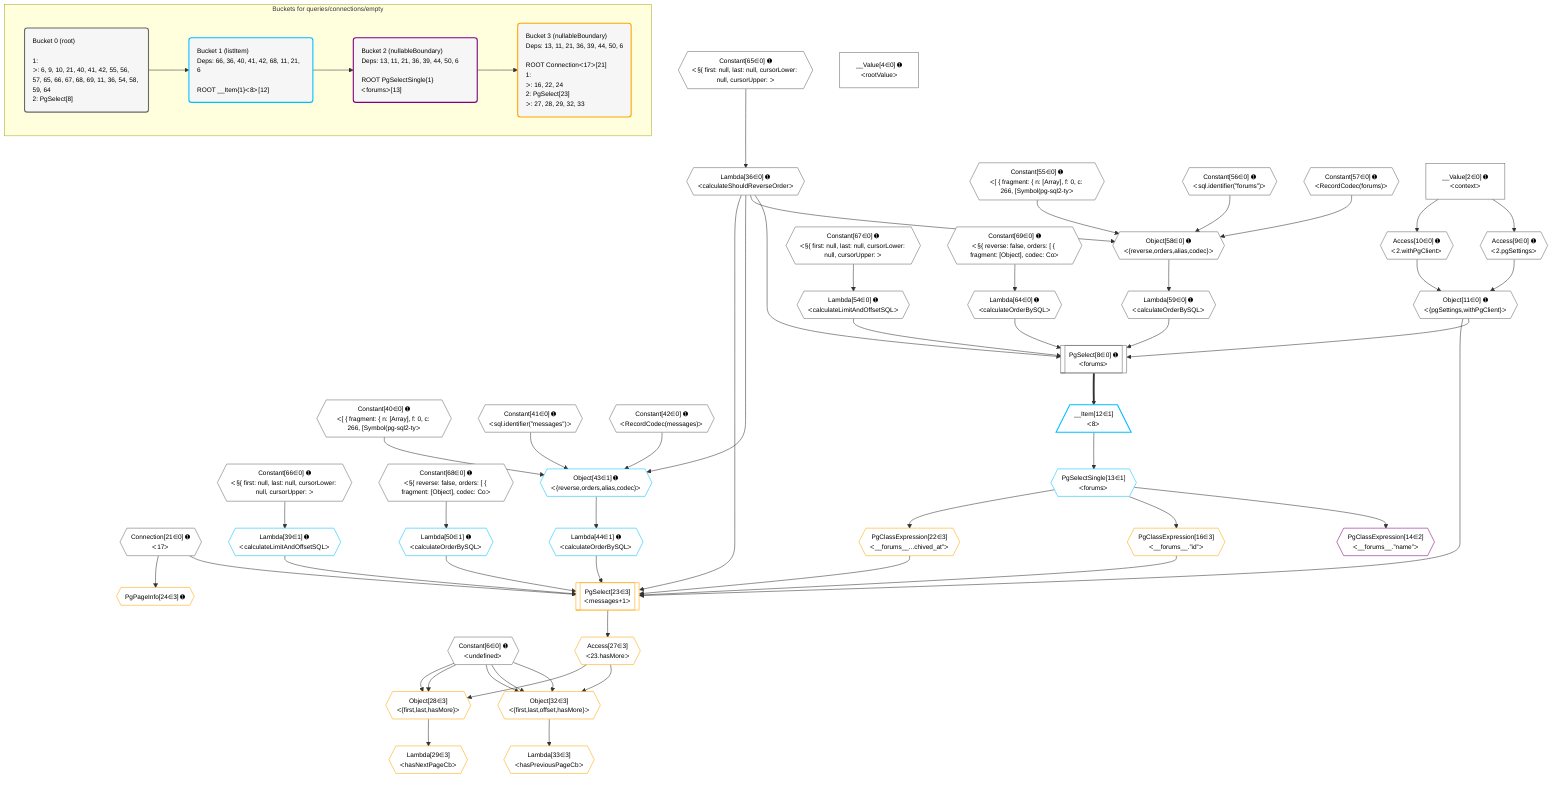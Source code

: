 %%{init: {'themeVariables': { 'fontSize': '12px'}}}%%
graph TD
    classDef path fill:#eee,stroke:#000,color:#000
    classDef plan fill:#fff,stroke-width:1px,color:#000
    classDef itemplan fill:#fff,stroke-width:2px,color:#000
    classDef unbatchedplan fill:#dff,stroke-width:1px,color:#000
    classDef sideeffectplan fill:#fcc,stroke-width:2px,color:#000
    classDef bucket fill:#f6f6f6,color:#000,stroke-width:2px,text-align:left


    %% plan dependencies
    PgSelect8[["PgSelect[8∈0] ➊<br />ᐸforumsᐳ"]]:::plan
    Object11{{"Object[11∈0] ➊<br />ᐸ{pgSettings,withPgClient}ᐳ"}}:::plan
    Lambda36{{"Lambda[36∈0] ➊<br />ᐸcalculateShouldReverseOrderᐳ"}}:::plan
    Lambda54{{"Lambda[54∈0] ➊<br />ᐸcalculateLimitAndOffsetSQLᐳ"}}:::plan
    Lambda59{{"Lambda[59∈0] ➊<br />ᐸcalculateOrderBySQLᐳ"}}:::plan
    Lambda64{{"Lambda[64∈0] ➊<br />ᐸcalculateOrderBySQLᐳ"}}:::plan
    Object11 & Lambda36 & Lambda54 & Lambda59 & Lambda64 --> PgSelect8
    Object58{{"Object[58∈0] ➊<br />ᐸ{reverse,orders,alias,codec}ᐳ"}}:::plan
    Constant55{{"Constant[55∈0] ➊<br />ᐸ[ { fragment: { n: [Array], f: 0, c: 266, [Symbol(pg-sql2-tyᐳ"}}:::plan
    Constant56{{"Constant[56∈0] ➊<br />ᐸsql.identifier(”forums”)ᐳ"}}:::plan
    Constant57{{"Constant[57∈0] ➊<br />ᐸRecordCodec(forums)ᐳ"}}:::plan
    Lambda36 & Constant55 & Constant56 & Constant57 --> Object58
    Access9{{"Access[9∈0] ➊<br />ᐸ2.pgSettingsᐳ"}}:::plan
    Access10{{"Access[10∈0] ➊<br />ᐸ2.withPgClientᐳ"}}:::plan
    Access9 & Access10 --> Object11
    __Value2["__Value[2∈0] ➊<br />ᐸcontextᐳ"]:::plan
    __Value2 --> Access9
    __Value2 --> Access10
    Constant65{{"Constant[65∈0] ➊<br />ᐸ§{ first: null, last: null, cursorLower: null, cursorUpper: ᐳ"}}:::plan
    Constant65 --> Lambda36
    Constant67{{"Constant[67∈0] ➊<br />ᐸ§{ first: null, last: null, cursorLower: null, cursorUpper: ᐳ"}}:::plan
    Constant67 --> Lambda54
    Object58 --> Lambda59
    Constant69{{"Constant[69∈0] ➊<br />ᐸ§{ reverse: false, orders: [ { fragment: [Object], codec: Coᐳ"}}:::plan
    Constant69 --> Lambda64
    __Value4["__Value[4∈0] ➊<br />ᐸrootValueᐳ"]:::plan
    Constant6{{"Constant[6∈0] ➊<br />ᐸundefinedᐳ"}}:::plan
    Connection21{{"Connection[21∈0] ➊<br />ᐸ17ᐳ"}}:::plan
    Constant40{{"Constant[40∈0] ➊<br />ᐸ[ { fragment: { n: [Array], f: 0, c: 266, [Symbol(pg-sql2-tyᐳ"}}:::plan
    Constant41{{"Constant[41∈0] ➊<br />ᐸsql.identifier(”messages”)ᐳ"}}:::plan
    Constant42{{"Constant[42∈0] ➊<br />ᐸRecordCodec(messages)ᐳ"}}:::plan
    Constant66{{"Constant[66∈0] ➊<br />ᐸ§{ first: null, last: null, cursorLower: null, cursorUpper: ᐳ"}}:::plan
    Constant68{{"Constant[68∈0] ➊<br />ᐸ§{ reverse: false, orders: [ { fragment: [Object], codec: Coᐳ"}}:::plan
    Object43{{"Object[43∈1] ➊<br />ᐸ{reverse,orders,alias,codec}ᐳ"}}:::plan
    Lambda36 & Constant40 & Constant41 & Constant42 --> Object43
    __Item12[/"__Item[12∈1]<br />ᐸ8ᐳ"\]:::itemplan
    PgSelect8 ==> __Item12
    PgSelectSingle13{{"PgSelectSingle[13∈1]<br />ᐸforumsᐳ"}}:::plan
    __Item12 --> PgSelectSingle13
    Lambda39{{"Lambda[39∈1] ➊<br />ᐸcalculateLimitAndOffsetSQLᐳ"}}:::plan
    Constant66 --> Lambda39
    Lambda44{{"Lambda[44∈1] ➊<br />ᐸcalculateOrderBySQLᐳ"}}:::plan
    Object43 --> Lambda44
    Lambda50{{"Lambda[50∈1] ➊<br />ᐸcalculateOrderBySQLᐳ"}}:::plan
    Constant68 --> Lambda50
    PgClassExpression14{{"PgClassExpression[14∈2]<br />ᐸ__forums__.”name”ᐳ"}}:::plan
    PgSelectSingle13 --> PgClassExpression14
    PgSelect23[["PgSelect[23∈3]<br />ᐸmessages+1ᐳ"]]:::plan
    PgClassExpression16{{"PgClassExpression[16∈3]<br />ᐸ__forums__.”id”ᐳ"}}:::plan
    PgClassExpression22{{"PgClassExpression[22∈3]<br />ᐸ__forums__...chived_at”ᐳ"}}:::plan
    Object11 & PgClassExpression16 & PgClassExpression22 & Connection21 & Lambda36 & Lambda39 & Lambda44 & Lambda50 --> PgSelect23
    Object32{{"Object[32∈3]<br />ᐸ{first,last,offset,hasMore}ᐳ"}}:::plan
    Access27{{"Access[27∈3]<br />ᐸ23.hasMoreᐳ"}}:::plan
    Constant6 & Constant6 & Constant6 & Access27 --> Object32
    Object28{{"Object[28∈3]<br />ᐸ{first,last,hasMore}ᐳ"}}:::plan
    Constant6 & Constant6 & Access27 --> Object28
    PgSelectSingle13 --> PgClassExpression16
    PgSelectSingle13 --> PgClassExpression22
    PgPageInfo24{{"PgPageInfo[24∈3] ➊"}}:::plan
    Connection21 --> PgPageInfo24
    PgSelect23 --> Access27
    Lambda29{{"Lambda[29∈3]<br />ᐸhasNextPageCbᐳ"}}:::plan
    Object28 --> Lambda29
    Lambda33{{"Lambda[33∈3]<br />ᐸhasPreviousPageCbᐳ"}}:::plan
    Object32 --> Lambda33

    %% define steps

    subgraph "Buckets for queries/connections/empty"
    Bucket0("Bucket 0 (root)<br /><br />1: <br />ᐳ: 6, 9, 10, 21, 40, 41, 42, 55, 56, 57, 65, 66, 67, 68, 69, 11, 36, 54, 58, 59, 64<br />2: PgSelect[8]"):::bucket
    classDef bucket0 stroke:#696969
    class Bucket0,__Value2,__Value4,Constant6,PgSelect8,Access9,Access10,Object11,Connection21,Lambda36,Constant40,Constant41,Constant42,Lambda54,Constant55,Constant56,Constant57,Object58,Lambda59,Lambda64,Constant65,Constant66,Constant67,Constant68,Constant69 bucket0
    Bucket1("Bucket 1 (listItem)<br />Deps: 66, 36, 40, 41, 42, 68, 11, 21, 6<br /><br />ROOT __Item{1}ᐸ8ᐳ[12]"):::bucket
    classDef bucket1 stroke:#00bfff
    class Bucket1,__Item12,PgSelectSingle13,Lambda39,Object43,Lambda44,Lambda50 bucket1
    Bucket2("Bucket 2 (nullableBoundary)<br />Deps: 13, 11, 21, 36, 39, 44, 50, 6<br /><br />ROOT PgSelectSingle{1}ᐸforumsᐳ[13]"):::bucket
    classDef bucket2 stroke:#7f007f
    class Bucket2,PgClassExpression14 bucket2
    Bucket3("Bucket 3 (nullableBoundary)<br />Deps: 13, 11, 21, 36, 39, 44, 50, 6<br /><br />ROOT Connectionᐸ17ᐳ[21]<br />1: <br />ᐳ: 16, 22, 24<br />2: PgSelect[23]<br />ᐳ: 27, 28, 29, 32, 33"):::bucket
    classDef bucket3 stroke:#ffa500
    class Bucket3,PgClassExpression16,PgClassExpression22,PgSelect23,PgPageInfo24,Access27,Object28,Lambda29,Object32,Lambda33 bucket3
    Bucket0 --> Bucket1
    Bucket1 --> Bucket2
    Bucket2 --> Bucket3
    end